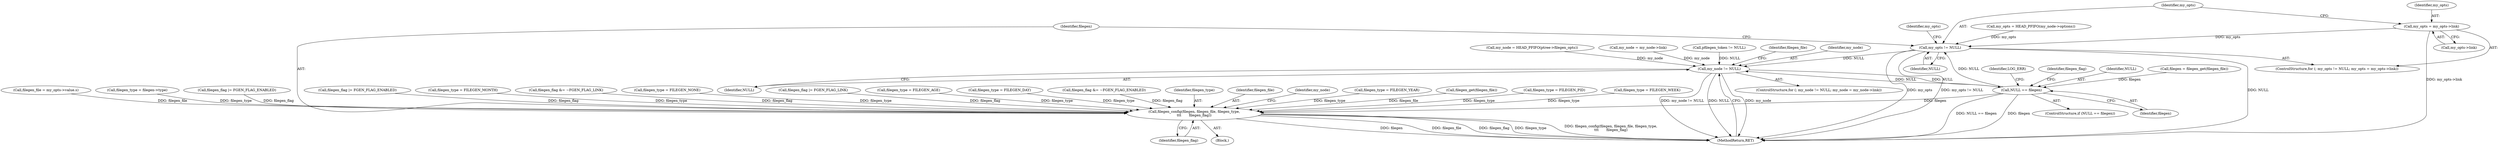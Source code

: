 digraph "0_ntp_52e977d79a0c4ace997e5c74af429844da2f27be@pointer" {
"1000239" [label="(Call,my_opts = my_opts->link)"];
"1000236" [label="(Call,my_opts != NULL)"];
"1000187" [label="(Call,my_node != NULL)"];
"1000207" [label="(Call,NULL == filegen)"];
"1000356" [label="(Call,filegen_config(filegen, filegen_file, filegen_type,\n\t\t\t       filegen_flag))"];
"1000208" [label="(Identifier,NULL)"];
"1000251" [label="(Call,filegen_file = my_opts->value.s)"];
"1000331" [label="(Call,filegen_flag &= ~FGEN_FLAG_ENABLED)"];
"1000237" [label="(Identifier,my_opts)"];
"1000359" [label="(Identifier,filegen_type)"];
"1000361" [label="(MethodReturn,RET)"];
"1000197" [label="(Identifier,filegen_file)"];
"1000358" [label="(Identifier,filegen_file)"];
"1000191" [label="(Identifier,my_node)"];
"1000297" [label="(Call,filegen_type = FILEGEN_YEAR)"];
"1000188" [label="(Identifier,my_node)"];
"1000207" [label="(Call,NULL == filegen)"];
"1000206" [label="(ControlStructure,if (NULL == filegen))"];
"1000186" [label="(ControlStructure,for (; my_node != NULL; my_node = my_node->link))"];
"1000180" [label="(Call,my_node = HEAD_PFIFO(ptree->filegen_opts))"];
"1000190" [label="(Call,my_node = my_node->link)"];
"1000187" [label="(Call,my_node != NULL)"];
"1000204" [label="(Call,filegen_get(filegen_file))"];
"1000277" [label="(Call,filegen_type = FILEGEN_PID)"];
"1000202" [label="(Call,filegen = filegen_get(filegen_file))"];
"1000360" [label="(Identifier,filegen_flag)"];
"1000287" [label="(Call,filegen_type = FILEGEN_WEEK)"];
"1000133" [label="(Call,pfilegen_token != NULL)"];
"1000235" [label="(ControlStructure,for (; my_opts != NULL; my_opts = my_opts->link))"];
"1000229" [label="(Call,my_opts = HEAD_PFIFO(my_node->options))"];
"1000357" [label="(Identifier,filegen)"];
"1000209" [label="(Identifier,filegen)"];
"1000221" [label="(Call,filegen_type = filegen->type)"];
"1000226" [label="(Call,filegen_flag |= FGEN_FLAG_ENABLED)"];
"1000292" [label="(Call,filegen_type = FILEGEN_MONTH)"];
"1000321" [label="(Call,filegen_flag &= ~FGEN_FLAG_LINK)"];
"1000241" [label="(Call,my_opts->link)"];
"1000272" [label="(Call,filegen_type = FILEGEN_NONE)"];
"1000238" [label="(Identifier,NULL)"];
"1000240" [label="(Identifier,my_opts)"];
"1000247" [label="(Identifier,my_opts)"];
"1000212" [label="(Identifier,LOG_ERR)"];
"1000356" [label="(Call,filegen_config(filegen, filegen_file, filegen_type,\n\t\t\t       filegen_flag))"];
"1000236" [label="(Call,my_opts != NULL)"];
"1000326" [label="(Call,filegen_flag |= FGEN_FLAG_ENABLED)"];
"1000316" [label="(Call,filegen_flag |= FGEN_FLAG_LINK)"];
"1000302" [label="(Call,filegen_type = FILEGEN_AGE)"];
"1000195" [label="(Block,)"];
"1000189" [label="(Identifier,NULL)"];
"1000217" [label="(Identifier,filegen_flag)"];
"1000239" [label="(Call,my_opts = my_opts->link)"];
"1000282" [label="(Call,filegen_type = FILEGEN_DAY)"];
"1000239" -> "1000235"  [label="AST: "];
"1000239" -> "1000241"  [label="CFG: "];
"1000240" -> "1000239"  [label="AST: "];
"1000241" -> "1000239"  [label="AST: "];
"1000237" -> "1000239"  [label="CFG: "];
"1000239" -> "1000361"  [label="DDG: my_opts->link"];
"1000239" -> "1000236"  [label="DDG: my_opts"];
"1000236" -> "1000235"  [label="AST: "];
"1000236" -> "1000238"  [label="CFG: "];
"1000237" -> "1000236"  [label="AST: "];
"1000238" -> "1000236"  [label="AST: "];
"1000247" -> "1000236"  [label="CFG: "];
"1000357" -> "1000236"  [label="CFG: "];
"1000236" -> "1000361"  [label="DDG: my_opts"];
"1000236" -> "1000361"  [label="DDG: my_opts != NULL"];
"1000236" -> "1000361"  [label="DDG: NULL"];
"1000236" -> "1000187"  [label="DDG: NULL"];
"1000229" -> "1000236"  [label="DDG: my_opts"];
"1000207" -> "1000236"  [label="DDG: NULL"];
"1000187" -> "1000186"  [label="AST: "];
"1000187" -> "1000189"  [label="CFG: "];
"1000188" -> "1000187"  [label="AST: "];
"1000189" -> "1000187"  [label="AST: "];
"1000197" -> "1000187"  [label="CFG: "];
"1000361" -> "1000187"  [label="CFG: "];
"1000187" -> "1000361"  [label="DDG: my_node"];
"1000187" -> "1000361"  [label="DDG: my_node != NULL"];
"1000187" -> "1000361"  [label="DDG: NULL"];
"1000180" -> "1000187"  [label="DDG: my_node"];
"1000190" -> "1000187"  [label="DDG: my_node"];
"1000207" -> "1000187"  [label="DDG: NULL"];
"1000133" -> "1000187"  [label="DDG: NULL"];
"1000187" -> "1000207"  [label="DDG: NULL"];
"1000207" -> "1000206"  [label="AST: "];
"1000207" -> "1000209"  [label="CFG: "];
"1000208" -> "1000207"  [label="AST: "];
"1000209" -> "1000207"  [label="AST: "];
"1000212" -> "1000207"  [label="CFG: "];
"1000217" -> "1000207"  [label="CFG: "];
"1000207" -> "1000361"  [label="DDG: filegen"];
"1000207" -> "1000361"  [label="DDG: NULL == filegen"];
"1000202" -> "1000207"  [label="DDG: filegen"];
"1000207" -> "1000356"  [label="DDG: filegen"];
"1000356" -> "1000195"  [label="AST: "];
"1000356" -> "1000360"  [label="CFG: "];
"1000357" -> "1000356"  [label="AST: "];
"1000358" -> "1000356"  [label="AST: "];
"1000359" -> "1000356"  [label="AST: "];
"1000360" -> "1000356"  [label="AST: "];
"1000191" -> "1000356"  [label="CFG: "];
"1000356" -> "1000361"  [label="DDG: filegen_config(filegen, filegen_file, filegen_type,\n\t\t\t       filegen_flag)"];
"1000356" -> "1000361"  [label="DDG: filegen"];
"1000356" -> "1000361"  [label="DDG: filegen_file"];
"1000356" -> "1000361"  [label="DDG: filegen_flag"];
"1000356" -> "1000361"  [label="DDG: filegen_type"];
"1000251" -> "1000356"  [label="DDG: filegen_file"];
"1000204" -> "1000356"  [label="DDG: filegen_file"];
"1000297" -> "1000356"  [label="DDG: filegen_type"];
"1000292" -> "1000356"  [label="DDG: filegen_type"];
"1000302" -> "1000356"  [label="DDG: filegen_type"];
"1000221" -> "1000356"  [label="DDG: filegen_type"];
"1000277" -> "1000356"  [label="DDG: filegen_type"];
"1000272" -> "1000356"  [label="DDG: filegen_type"];
"1000287" -> "1000356"  [label="DDG: filegen_type"];
"1000282" -> "1000356"  [label="DDG: filegen_type"];
"1000226" -> "1000356"  [label="DDG: filegen_flag"];
"1000331" -> "1000356"  [label="DDG: filegen_flag"];
"1000321" -> "1000356"  [label="DDG: filegen_flag"];
"1000326" -> "1000356"  [label="DDG: filegen_flag"];
"1000316" -> "1000356"  [label="DDG: filegen_flag"];
}
